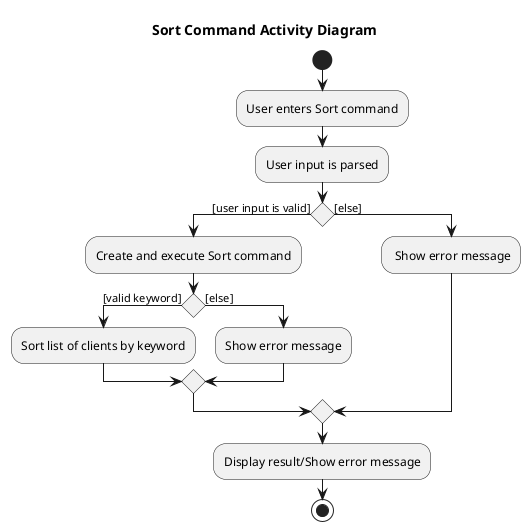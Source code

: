 @startuml
start
title Sort Command Activity Diagram
:User enters Sort command;
:User input is parsed;

if () then ([user input is valid])
    :Create and execute Sort command;
    if () then ([valid keyword])
        :Sort list of clients by keyword;
    else ([else])
        :Show error message;

    endif

else ([else])
    : Show error message;
endif
-Display result/Show error message
stop
@enduml
